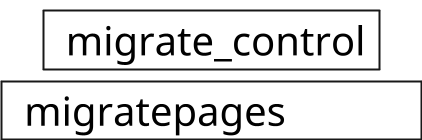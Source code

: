 @startuml
scale 1/5

skinparam Component {
    Style rectangle
    FontSize 200
    BorderThickness 10
    BackgroundColor transparent
}


skinparam Package {
    Style rectangle
    FontSize 0
    BorderThickness 0
    BackgroundColor transparent
}


skinparam Rectangle {
    Style rectangle
    FontSize 200
    BorderThickness 0
    BackgroundColor transparent
}

' component:
component "  migrate_control	" as c0
component "  migratepages		" as c1
' layout:
c0-down[hidden]-c1

@enduml
